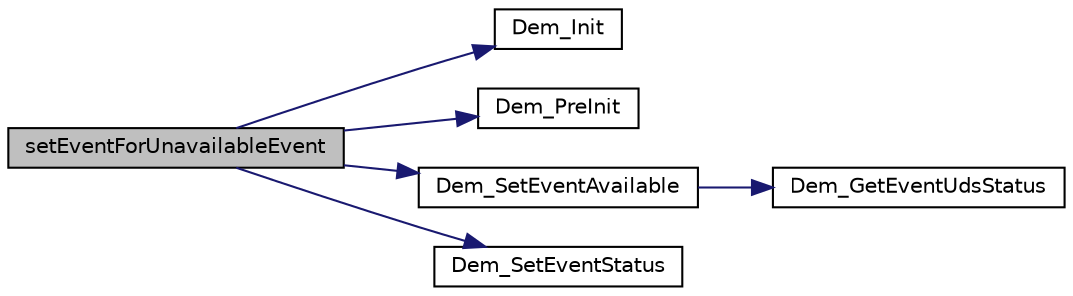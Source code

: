 digraph "setEventForUnavailableEvent"
{
 // LATEX_PDF_SIZE
  edge [fontname="Helvetica",fontsize="10",labelfontname="Helvetica",labelfontsize="10"];
  node [fontname="Helvetica",fontsize="10",shape=record];
  rankdir="LR";
  Node1 [label="setEventForUnavailableEvent",height=0.2,width=0.4,color="black", fillcolor="grey75", style="filled", fontcolor="black",tooltip=" "];
  Node1 -> Node2 [color="midnightblue",fontsize="10",style="solid",fontname="Helvetica"];
  Node2 [label="Dem_Init",height=0.2,width=0.4,color="black", fillcolor="white", style="filled",URL="$_dem_8c.html#a3d9dcf87a9b74b38c16963dd43312cc6",tooltip="Dem_Init Initializes or reinitializes this module."];
  Node1 -> Node3 [color="midnightblue",fontsize="10",style="solid",fontname="Helvetica"];
  Node3 [label="Dem_PreInit",height=0.2,width=0.4,color="black", fillcolor="white", style="filled",URL="$_dem_8c.html#abb9937b10e0ad412c16014b0efdcce44",tooltip=" "];
  Node1 -> Node4 [color="midnightblue",fontsize="10",style="solid",fontname="Helvetica"];
  Node4 [label="Dem_SetEventAvailable",height=0.2,width=0.4,color="black", fillcolor="white", style="filled",URL="$_dem_8c.html#a77d4e07c0715c9efea37a69bc8686d80",tooltip="Dem_SetEventAvailable Set the available status of a specific Event."];
  Node4 -> Node5 [color="midnightblue",fontsize="10",style="solid",fontname="Helvetica"];
  Node5 [label="Dem_GetEventUdsStatus",height=0.2,width=0.4,color="black", fillcolor="white", style="filled",URL="$_dem_8c.html#a1bcea7f6f11a70698d0e6fc91d8df320",tooltip="Dem_GetEventUdsStatus Gets the current UDS status byte assigned to the DTC for the event"];
  Node1 -> Node6 [color="midnightblue",fontsize="10",style="solid",fontname="Helvetica"];
  Node6 [label="Dem_SetEventStatus",height=0.2,width=0.4,color="black", fillcolor="white", style="filled",URL="$_dem_8c.html#af5569ba92c3d727f39ab0b831da5877d",tooltip="Dem_SetEventStatus Called by SW-Cs or BSW modules to report monitor status information to the Dem...."];
}
